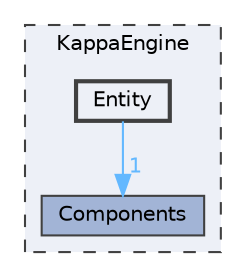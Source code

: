 digraph "KappaEngine/Entity"
{
 // LATEX_PDF_SIZE
  bgcolor="transparent";
  edge [fontname=Helvetica,fontsize=10,labelfontname=Helvetica,labelfontsize=10];
  node [fontname=Helvetica,fontsize=10,shape=box,height=0.2,width=0.4];
  compound=true
  subgraph clusterdir_7a044aca65652e510981cdea032e9a30 {
    graph [ bgcolor="#edf0f7", pencolor="grey25", label="KappaEngine", fontname=Helvetica,fontsize=10 style="filled,dashed", URL="dir_7a044aca65652e510981cdea032e9a30.html",tooltip=""]
  dir_8ca5253fa6d81ae2c9891d083f15afc2 [label="Components", fillcolor="#a2b4d6", color="grey25", style="filled", URL="dir_8ca5253fa6d81ae2c9891d083f15afc2.html",tooltip=""];
  dir_34ef92cd6b578e1d91e82757a1b4674c [label="Entity", fillcolor="#edf0f7", color="grey25", style="filled,bold", URL="dir_34ef92cd6b578e1d91e82757a1b4674c.html",tooltip=""];
  }
  dir_34ef92cd6b578e1d91e82757a1b4674c->dir_8ca5253fa6d81ae2c9891d083f15afc2 [headlabel="1", labeldistance=1.5 headhref="dir_000009_000008.html" color="steelblue1" fontcolor="steelblue1"];
}
